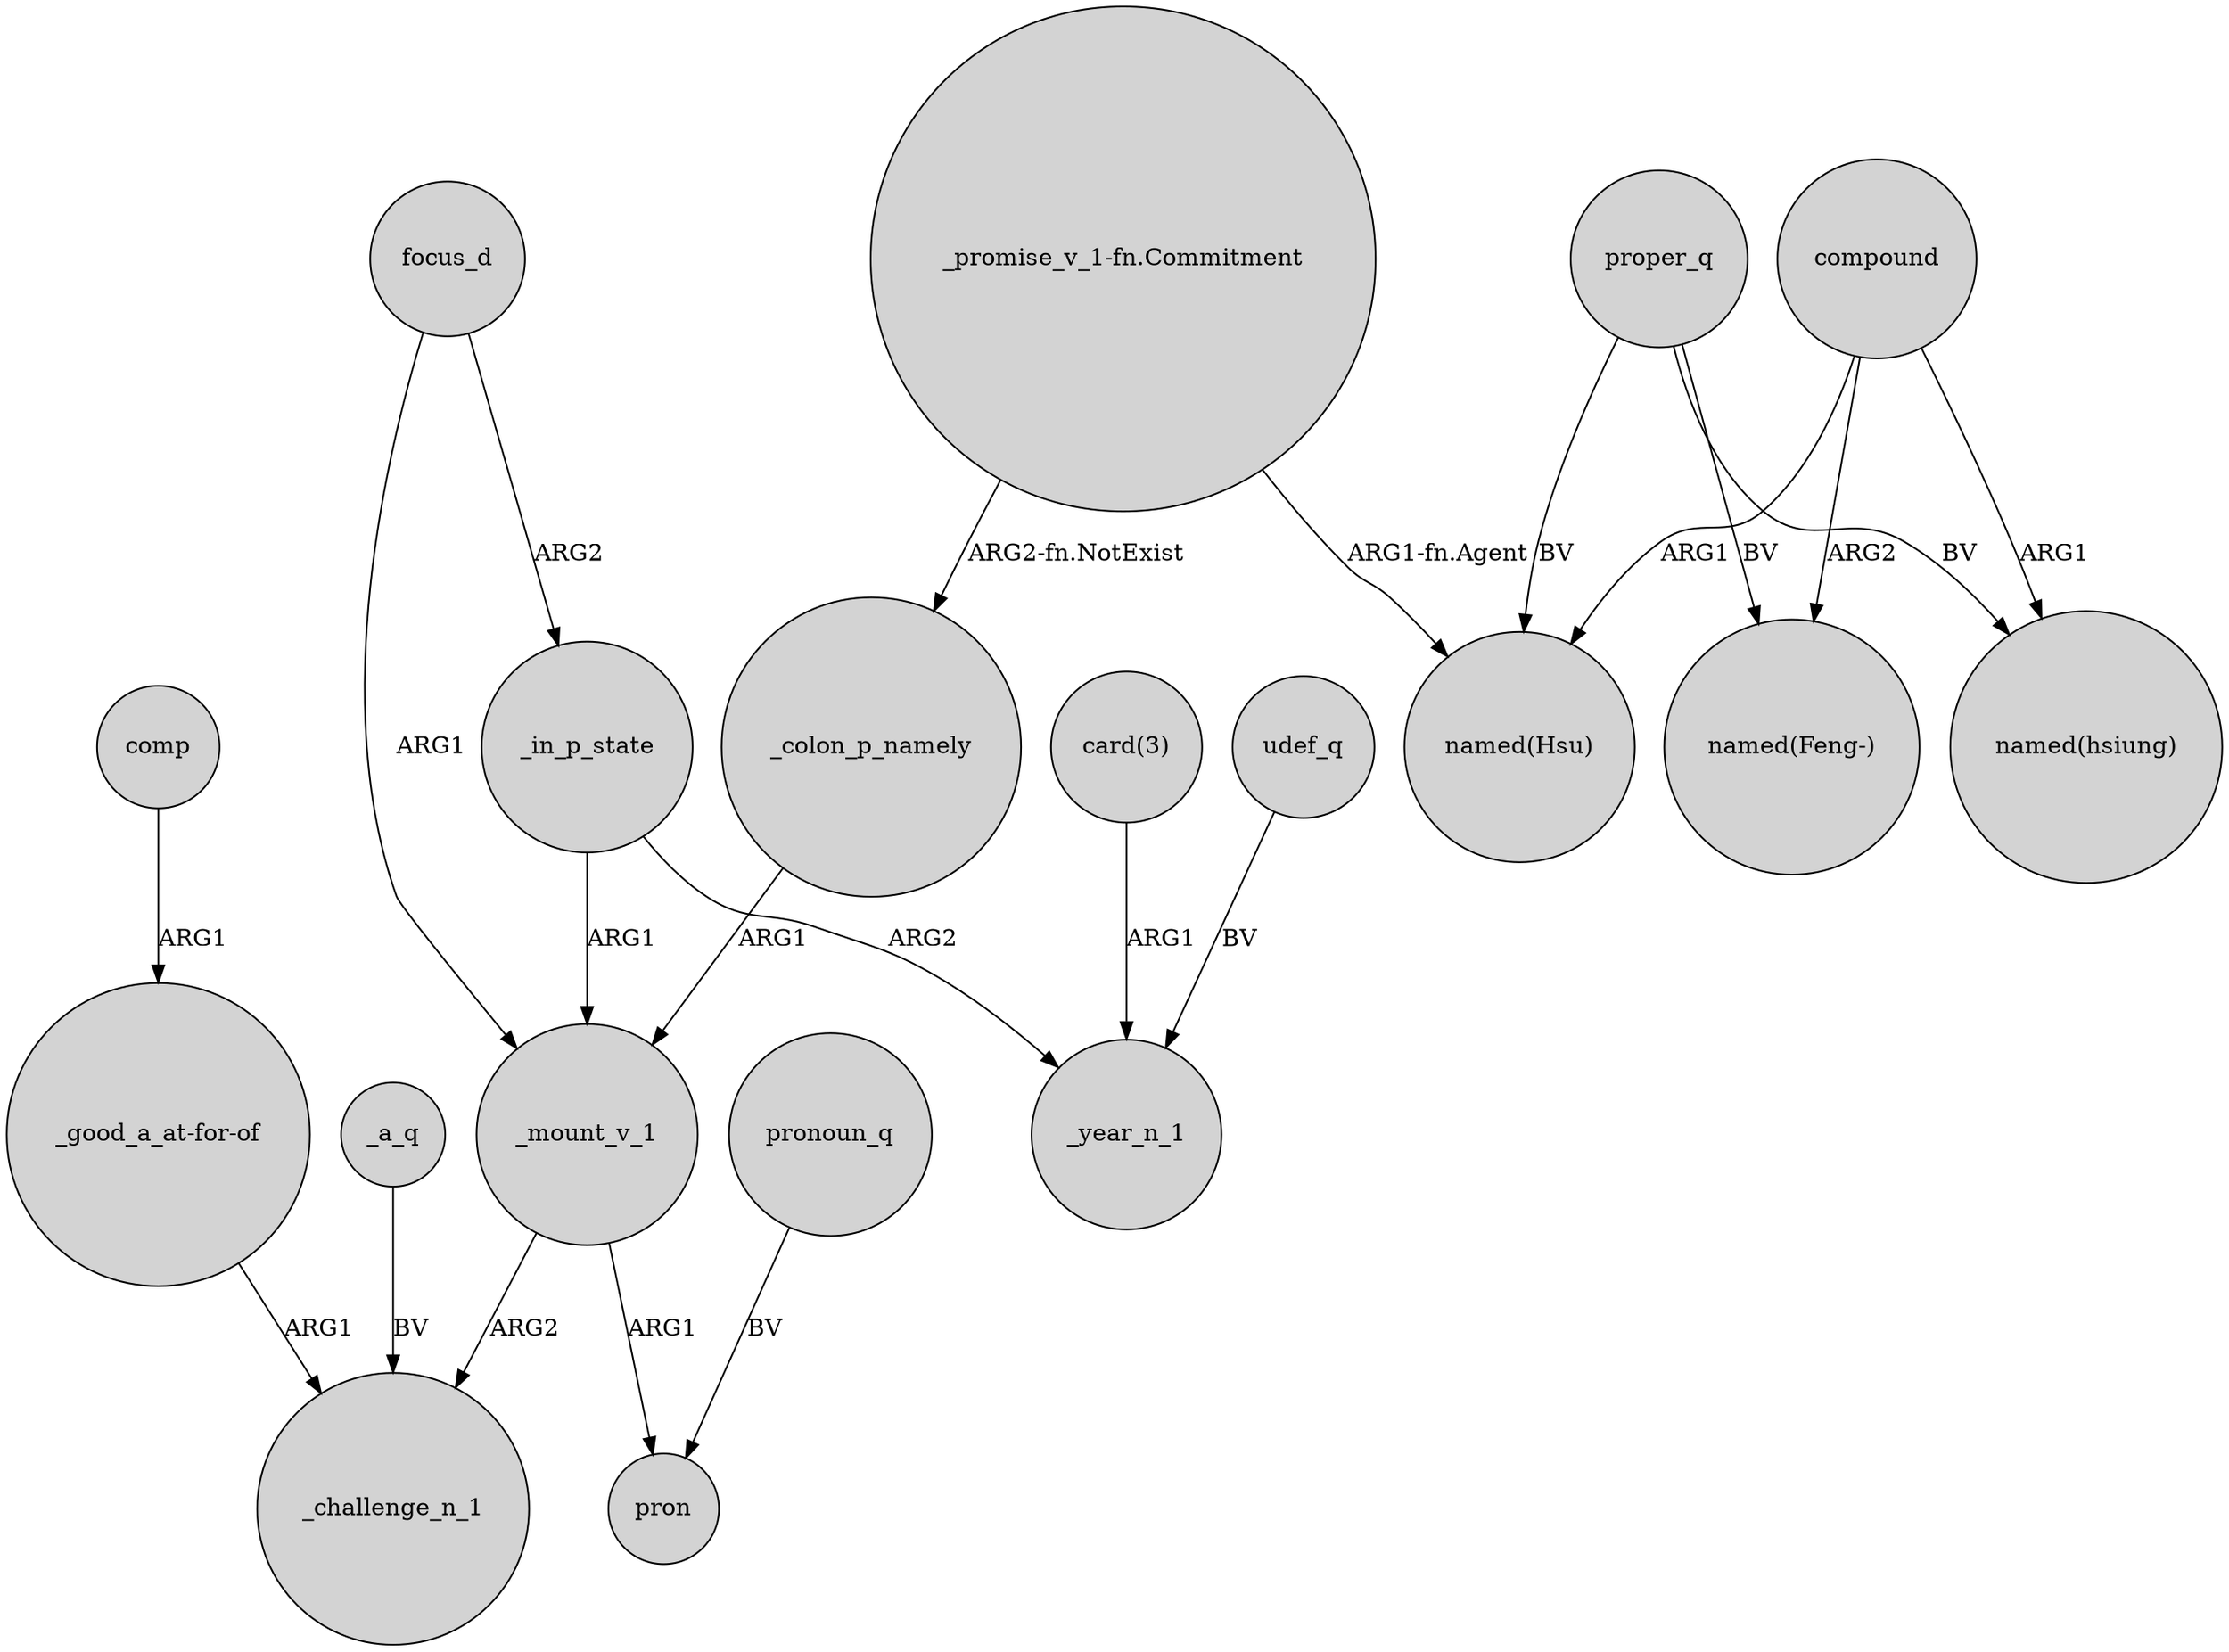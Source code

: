 digraph {
	node [shape=circle style=filled]
	"_promise_v_1-fn.Commitment" -> _colon_p_namely [label="ARG2-fn.NotExist"]
	compound -> "named(Feng-)" [label=ARG2]
	comp -> "_good_a_at-for-of" [label=ARG1]
	_mount_v_1 -> _challenge_n_1 [label=ARG2]
	_in_p_state -> _mount_v_1 [label=ARG1]
	focus_d -> _in_p_state [label=ARG2]
	_colon_p_namely -> _mount_v_1 [label=ARG1]
	"_promise_v_1-fn.Commitment" -> "named(Hsu)" [label="ARG1-fn.Agent"]
	"_good_a_at-for-of" -> _challenge_n_1 [label=ARG1]
	compound -> "named(Hsu)" [label=ARG1]
	pronoun_q -> pron [label=BV]
	_a_q -> _challenge_n_1 [label=BV]
	compound -> "named(hsiung)" [label=ARG1]
	"card(3)" -> _year_n_1 [label=ARG1]
	proper_q -> "named(Feng-)" [label=BV]
	udef_q -> _year_n_1 [label=BV]
	_mount_v_1 -> pron [label=ARG1]
	proper_q -> "named(Hsu)" [label=BV]
	focus_d -> _mount_v_1 [label=ARG1]
	_in_p_state -> _year_n_1 [label=ARG2]
	proper_q -> "named(hsiung)" [label=BV]
}
